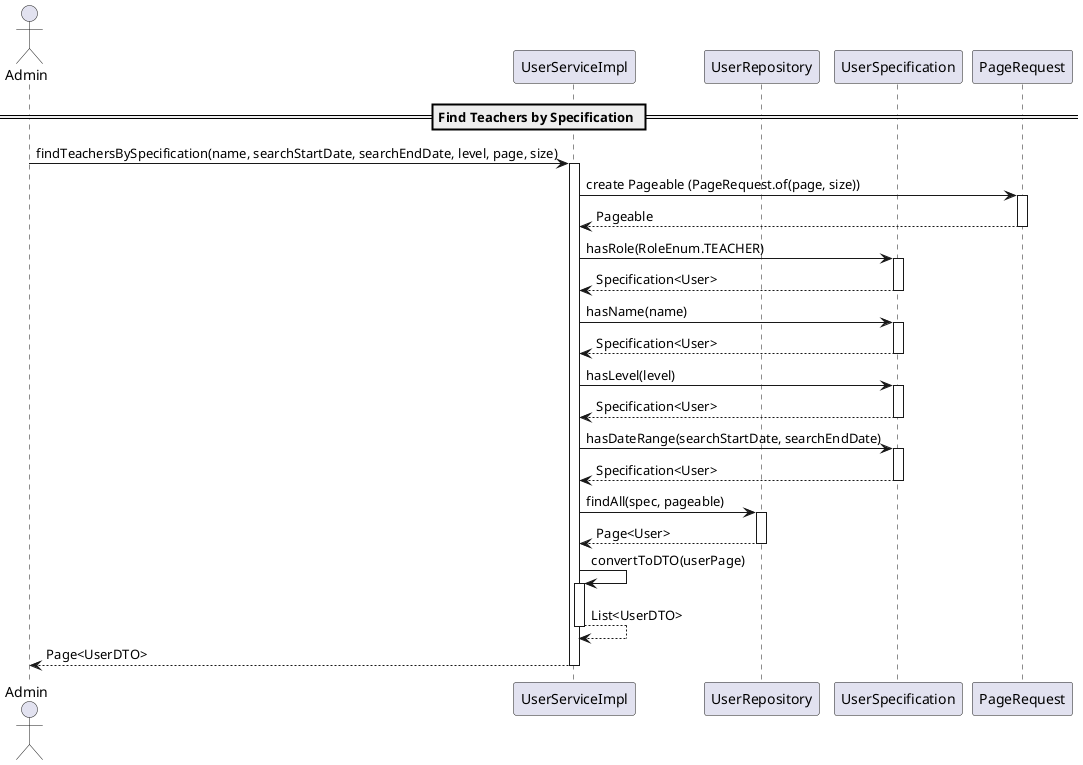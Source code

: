 @startuml findTeachersBySpecification

actor Admin
participant "UserServiceImpl" as UserService
participant "UserRepository" as UserRepository
participant "UserSpecification" as UserSpec
participant "PageRequest" as PageRequest


== Find Teachers by Specification ==
Admin -> UserService: findTeachersBySpecification(name, searchStartDate, searchEndDate, level, page, size)
activate UserService

UserService -> PageRequest: create Pageable (PageRequest.of(page, size))
activate PageRequest
PageRequest --> UserService: Pageable
deactivate PageRequest

UserService -> UserSpec: hasRole(RoleEnum.TEACHER)
activate UserSpec
UserSpec --> UserService: Specification<User>
deactivate UserSpec

UserService -> UserSpec: hasName(name)
activate UserSpec
UserSpec --> UserService: Specification<User>
deactivate UserSpec

UserService -> UserSpec: hasLevel(level)
activate UserSpec
UserSpec --> UserService: Specification<User>
deactivate UserSpec

UserService -> UserSpec: hasDateRange(searchStartDate, searchEndDate)
activate UserSpec
UserSpec --> UserService: Specification<User>
deactivate UserSpec

UserService -> UserRepository: findAll(spec, pageable)
activate UserRepository
UserRepository --> UserService: Page<User>
deactivate UserRepository

UserService -> UserService: convertToDTO(userPage)
activate UserService
UserService --> UserService: List<UserDTO>
deactivate UserService

UserService --> Admin: Page<UserDTO>
deactivate UserService

@enduml
